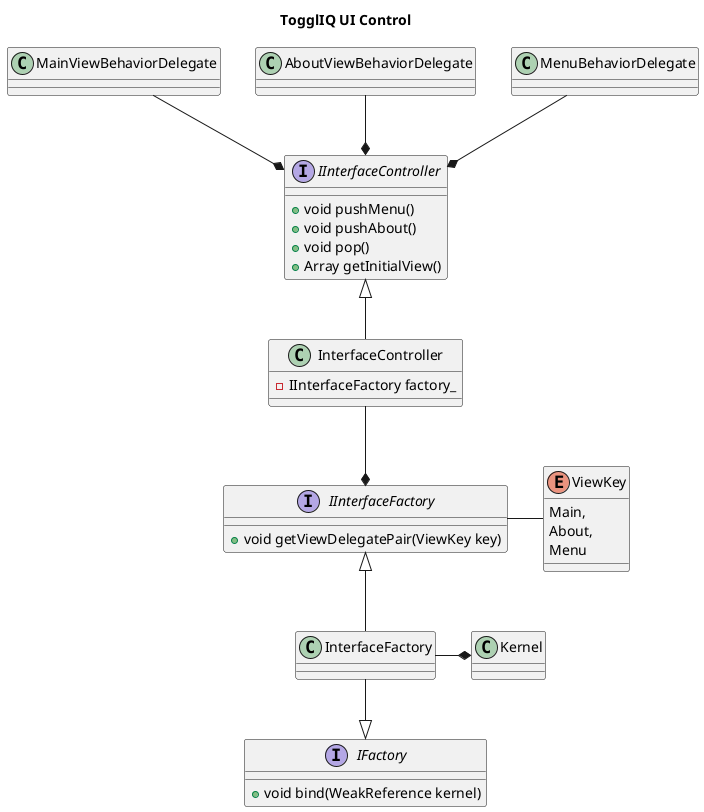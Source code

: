 @startuml

title TogglIQ UI Control

class MainViewBehaviorDelegate
class AboutViewBehaviorDelegate
class MenuBehaviorDelegate

interface IInterfaceController {
    + void pushMenu()
    + void pushAbout()
    + void pop()
    + Array getInitialView()
}

class InterfaceController {
    - IInterfaceFactory factory_
}

interface IInterfaceFactory {
    + void getViewDelegatePair(ViewKey key)
}

enum ViewKey {
    Main,
    About,
    Menu
}

interface IFactory {
    + void bind(WeakReference kernel)
}

class InterfaceFactory

class Kernel

MainViewBehaviorDelegate --* IInterfaceController
AboutViewBehaviorDelegate --* IInterfaceController
MenuBehaviorDelegate --* IInterfaceController
IInterfaceController <|-- InterfaceController

InterfaceController --* IInterfaceFactory
IInterfaceFactory - ViewKey

IInterfaceFactory <|-- InterfaceFactory
InterfaceFactory --|> IFactory

InterfaceFactory -* Kernel

@enduml
